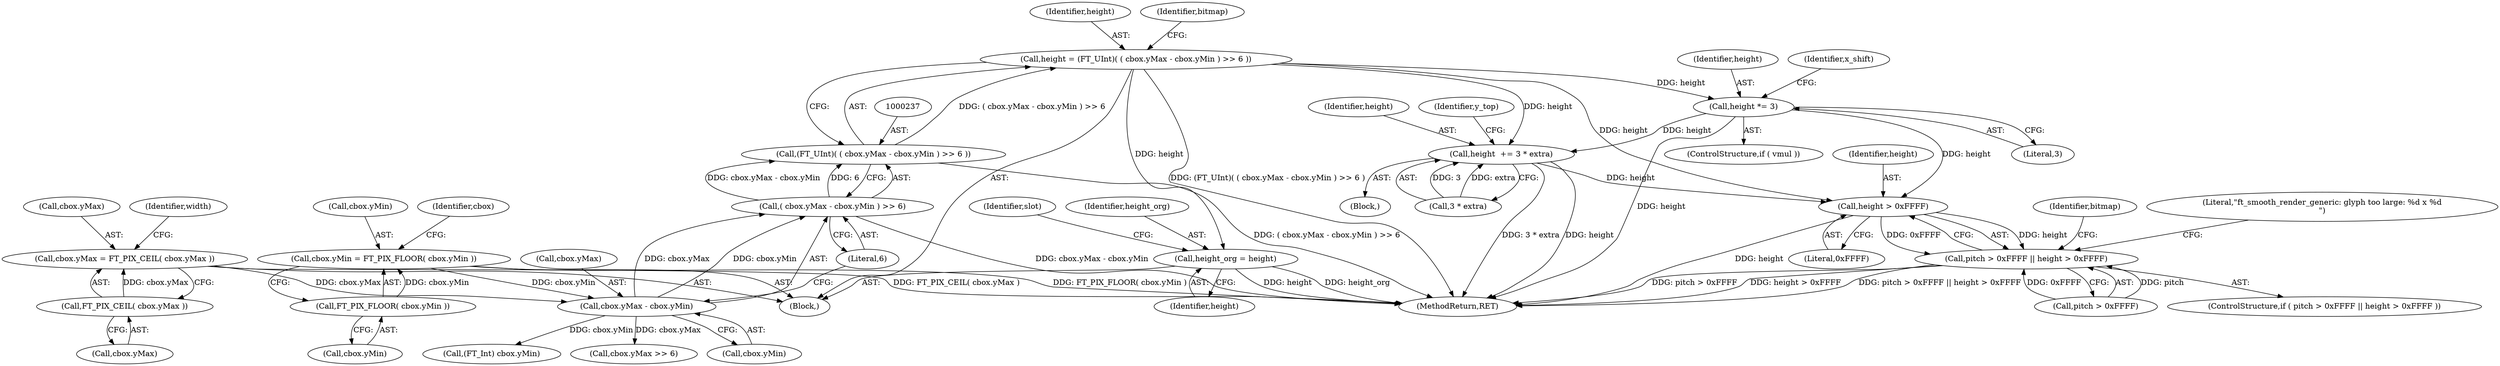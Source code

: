 digraph "0_savannah_79972af4f0485a11dcb19551356c45245749fc5b@integer" {
"1000234" [label="(Call,height = (FT_UInt)( ( cbox.yMax - cbox.yMin ) >> 6 ))"];
"1000236" [label="(Call,(FT_UInt)( ( cbox.yMax - cbox.yMin ) >> 6 ))"];
"1000238" [label="(Call,( cbox.yMax - cbox.yMin ) >> 6)"];
"1000239" [label="(Call,cbox.yMax - cbox.yMin)"];
"1000213" [label="(Call,cbox.yMax = FT_PIX_CEIL( cbox.yMax ))"];
"1000217" [label="(Call,FT_PIX_CEIL( cbox.yMax ))"];
"1000197" [label="(Call,cbox.yMin = FT_PIX_FLOOR( cbox.yMin ))"];
"1000201" [label="(Call,FT_PIX_FLOOR( cbox.yMin ))"];
"1000263" [label="(Call,height_org = height)"];
"1000304" [label="(Call,height *= 3)"];
"1000389" [label="(Call,height  += 3 * extra)"];
"1000404" [label="(Call,height > 0xFFFF)"];
"1000400" [label="(Call,pitch > 0xFFFF || height > 0xFFFF)"];
"1000418" [label="(Identifier,bitmap)"];
"1000201" [label="(Call,FT_PIX_FLOOR( cbox.yMin ))"];
"1000306" [label="(Literal,3)"];
"1000399" [label="(ControlStructure,if ( pitch > 0xFFFF || height > 0xFFFF ))"];
"1000246" [label="(Literal,6)"];
"1000609" [label="(MethodReturn,RET)"];
"1000316" [label="(Call,(FT_Int) cbox.yMin)"];
"1000217" [label="(Call,FT_PIX_CEIL( cbox.yMax ))"];
"1000234" [label="(Call,height = (FT_UInt)( ( cbox.yMax - cbox.yMin ) >> 6 ))"];
"1000401" [label="(Call,pitch > 0xFFFF)"];
"1000119" [label="(Block,)"];
"1000390" [label="(Identifier,height)"];
"1000236" [label="(Call,(FT_UInt)( ( cbox.yMax - cbox.yMin ) >> 6 ))"];
"1000302" [label="(ControlStructure,if ( vmul ))"];
"1000395" [label="(Identifier,y_top)"];
"1000218" [label="(Call,cbox.yMax)"];
"1000270" [label="(Identifier,slot)"];
"1000389" [label="(Call,height  += 3 * extra)"];
"1000202" [label="(Call,cbox.yMin)"];
"1000239" [label="(Call,cbox.yMax - cbox.yMin)"];
"1000265" [label="(Identifier,height)"];
"1000406" [label="(Literal,0xFFFF)"];
"1000235" [label="(Identifier,height)"];
"1000213" [label="(Call,cbox.yMax = FT_PIX_CEIL( cbox.yMax ))"];
"1000240" [label="(Call,cbox.yMax)"];
"1000405" [label="(Identifier,height)"];
"1000308" [label="(Identifier,x_shift)"];
"1000334" [label="(Call,cbox.yMax >> 6)"];
"1000404" [label="(Call,height > 0xFFFF)"];
"1000410" [label="(Literal,\"ft_smooth_render_generic: glyph too large: %d x %d\n\")"];
"1000243" [label="(Call,cbox.yMin)"];
"1000305" [label="(Identifier,height)"];
"1000248" [label="(Identifier,bitmap)"];
"1000264" [label="(Identifier,height_org)"];
"1000238" [label="(Call,( cbox.yMax - cbox.yMin ) >> 6)"];
"1000222" [label="(Identifier,width)"];
"1000381" [label="(Block,)"];
"1000207" [label="(Identifier,cbox)"];
"1000198" [label="(Call,cbox.yMin)"];
"1000304" [label="(Call,height *= 3)"];
"1000400" [label="(Call,pitch > 0xFFFF || height > 0xFFFF)"];
"1000263" [label="(Call,height_org = height)"];
"1000391" [label="(Call,3 * extra)"];
"1000214" [label="(Call,cbox.yMax)"];
"1000197" [label="(Call,cbox.yMin = FT_PIX_FLOOR( cbox.yMin ))"];
"1000234" -> "1000119"  [label="AST: "];
"1000234" -> "1000236"  [label="CFG: "];
"1000235" -> "1000234"  [label="AST: "];
"1000236" -> "1000234"  [label="AST: "];
"1000248" -> "1000234"  [label="CFG: "];
"1000234" -> "1000609"  [label="DDG: (FT_UInt)( ( cbox.yMax - cbox.yMin ) >> 6 )"];
"1000236" -> "1000234"  [label="DDG: ( cbox.yMax - cbox.yMin ) >> 6"];
"1000234" -> "1000263"  [label="DDG: height"];
"1000234" -> "1000304"  [label="DDG: height"];
"1000234" -> "1000389"  [label="DDG: height"];
"1000234" -> "1000404"  [label="DDG: height"];
"1000236" -> "1000238"  [label="CFG: "];
"1000237" -> "1000236"  [label="AST: "];
"1000238" -> "1000236"  [label="AST: "];
"1000236" -> "1000609"  [label="DDG: ( cbox.yMax - cbox.yMin ) >> 6"];
"1000238" -> "1000236"  [label="DDG: cbox.yMax - cbox.yMin"];
"1000238" -> "1000236"  [label="DDG: 6"];
"1000238" -> "1000246"  [label="CFG: "];
"1000239" -> "1000238"  [label="AST: "];
"1000246" -> "1000238"  [label="AST: "];
"1000238" -> "1000609"  [label="DDG: cbox.yMax - cbox.yMin"];
"1000239" -> "1000238"  [label="DDG: cbox.yMax"];
"1000239" -> "1000238"  [label="DDG: cbox.yMin"];
"1000239" -> "1000243"  [label="CFG: "];
"1000240" -> "1000239"  [label="AST: "];
"1000243" -> "1000239"  [label="AST: "];
"1000246" -> "1000239"  [label="CFG: "];
"1000213" -> "1000239"  [label="DDG: cbox.yMax"];
"1000197" -> "1000239"  [label="DDG: cbox.yMin"];
"1000239" -> "1000316"  [label="DDG: cbox.yMin"];
"1000239" -> "1000334"  [label="DDG: cbox.yMax"];
"1000213" -> "1000119"  [label="AST: "];
"1000213" -> "1000217"  [label="CFG: "];
"1000214" -> "1000213"  [label="AST: "];
"1000217" -> "1000213"  [label="AST: "];
"1000222" -> "1000213"  [label="CFG: "];
"1000213" -> "1000609"  [label="DDG: FT_PIX_CEIL( cbox.yMax )"];
"1000217" -> "1000213"  [label="DDG: cbox.yMax"];
"1000217" -> "1000218"  [label="CFG: "];
"1000218" -> "1000217"  [label="AST: "];
"1000197" -> "1000119"  [label="AST: "];
"1000197" -> "1000201"  [label="CFG: "];
"1000198" -> "1000197"  [label="AST: "];
"1000201" -> "1000197"  [label="AST: "];
"1000207" -> "1000197"  [label="CFG: "];
"1000197" -> "1000609"  [label="DDG: FT_PIX_FLOOR( cbox.yMin )"];
"1000201" -> "1000197"  [label="DDG: cbox.yMin"];
"1000201" -> "1000202"  [label="CFG: "];
"1000202" -> "1000201"  [label="AST: "];
"1000263" -> "1000119"  [label="AST: "];
"1000263" -> "1000265"  [label="CFG: "];
"1000264" -> "1000263"  [label="AST: "];
"1000265" -> "1000263"  [label="AST: "];
"1000270" -> "1000263"  [label="CFG: "];
"1000263" -> "1000609"  [label="DDG: height"];
"1000263" -> "1000609"  [label="DDG: height_org"];
"1000304" -> "1000302"  [label="AST: "];
"1000304" -> "1000306"  [label="CFG: "];
"1000305" -> "1000304"  [label="AST: "];
"1000306" -> "1000304"  [label="AST: "];
"1000308" -> "1000304"  [label="CFG: "];
"1000304" -> "1000609"  [label="DDG: height"];
"1000304" -> "1000389"  [label="DDG: height"];
"1000304" -> "1000404"  [label="DDG: height"];
"1000389" -> "1000381"  [label="AST: "];
"1000389" -> "1000391"  [label="CFG: "];
"1000390" -> "1000389"  [label="AST: "];
"1000391" -> "1000389"  [label="AST: "];
"1000395" -> "1000389"  [label="CFG: "];
"1000389" -> "1000609"  [label="DDG: height"];
"1000389" -> "1000609"  [label="DDG: 3 * extra"];
"1000391" -> "1000389"  [label="DDG: 3"];
"1000391" -> "1000389"  [label="DDG: extra"];
"1000389" -> "1000404"  [label="DDG: height"];
"1000404" -> "1000400"  [label="AST: "];
"1000404" -> "1000406"  [label="CFG: "];
"1000405" -> "1000404"  [label="AST: "];
"1000406" -> "1000404"  [label="AST: "];
"1000400" -> "1000404"  [label="CFG: "];
"1000404" -> "1000609"  [label="DDG: height"];
"1000404" -> "1000400"  [label="DDG: height"];
"1000404" -> "1000400"  [label="DDG: 0xFFFF"];
"1000400" -> "1000399"  [label="AST: "];
"1000400" -> "1000401"  [label="CFG: "];
"1000401" -> "1000400"  [label="AST: "];
"1000410" -> "1000400"  [label="CFG: "];
"1000418" -> "1000400"  [label="CFG: "];
"1000400" -> "1000609"  [label="DDG: pitch > 0xFFFF"];
"1000400" -> "1000609"  [label="DDG: height > 0xFFFF"];
"1000400" -> "1000609"  [label="DDG: pitch > 0xFFFF || height > 0xFFFF"];
"1000401" -> "1000400"  [label="DDG: pitch"];
"1000401" -> "1000400"  [label="DDG: 0xFFFF"];
}
